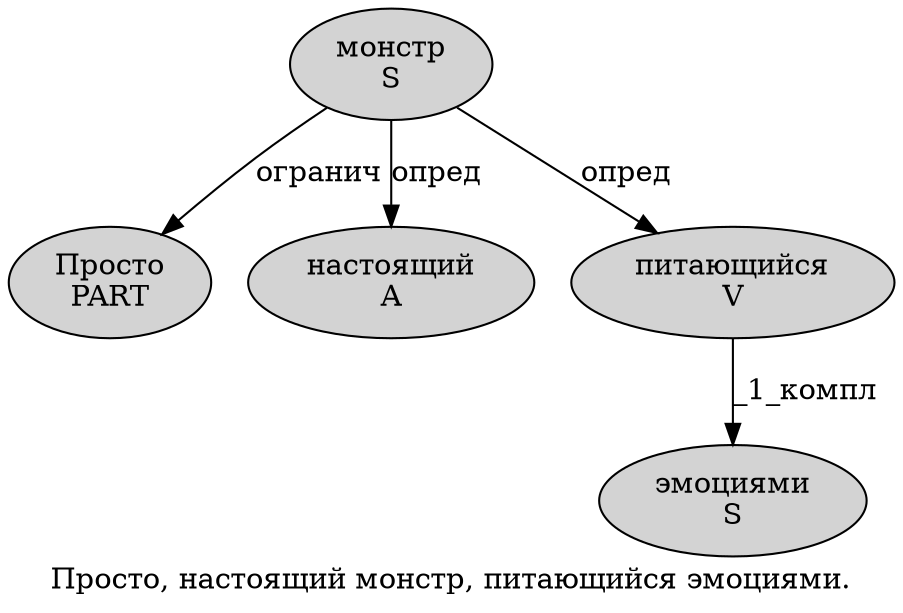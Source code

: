 digraph SENTENCE_911 {
	graph [label="Просто, настоящий монстр, питающийся эмоциями."]
	node [style=filled]
		0 [label="Просто
PART" color="" fillcolor=lightgray penwidth=1 shape=ellipse]
		2 [label="настоящий
A" color="" fillcolor=lightgray penwidth=1 shape=ellipse]
		3 [label="монстр
S" color="" fillcolor=lightgray penwidth=1 shape=ellipse]
		5 [label="питающийся
V" color="" fillcolor=lightgray penwidth=1 shape=ellipse]
		6 [label="эмоциями
S" color="" fillcolor=lightgray penwidth=1 shape=ellipse]
			5 -> 6 [label="_1_компл"]
			3 -> 0 [label="огранич"]
			3 -> 2 [label="опред"]
			3 -> 5 [label="опред"]
}